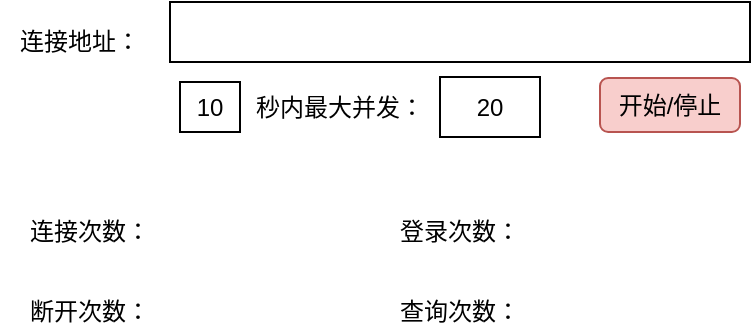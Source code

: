 <mxfile version="12.7.2" type="github">
  <diagram id="wsrk73H0j5NfRakvJbiw" name="Page-1">
    <mxGraphModel dx="782" dy="437" grid="1" gridSize="10" guides="1" tooltips="1" connect="1" arrows="1" fold="1" page="1" pageScale="1" pageWidth="827" pageHeight="1169" math="0" shadow="0">
      <root>
        <mxCell id="0" />
        <mxCell id="1" parent="0" />
        <mxCell id="TaYrUB9KjwVBMtWcSuq7-1" value="" style="rounded=1;whiteSpace=wrap;html=1;arcSize=0;" vertex="1" parent="1">
          <mxGeometry x="185" y="55" width="290" height="30" as="geometry" />
        </mxCell>
        <mxCell id="TaYrUB9KjwVBMtWcSuq7-2" value="连接地址：" style="text;html=1;strokeColor=none;fillColor=none;align=center;verticalAlign=middle;whiteSpace=wrap;rounded=0;" vertex="1" parent="1">
          <mxGeometry x="100" y="65" width="80" height="20" as="geometry" />
        </mxCell>
        <mxCell id="TaYrUB9KjwVBMtWcSuq7-3" value="连接次数：" style="text;html=1;strokeColor=none;fillColor=none;align=center;verticalAlign=middle;whiteSpace=wrap;rounded=0;" vertex="1" parent="1">
          <mxGeometry x="100" y="160" width="90" height="20" as="geometry" />
        </mxCell>
        <mxCell id="TaYrUB9KjwVBMtWcSuq7-4" value="登录次数：" style="text;html=1;strokeColor=none;fillColor=none;align=center;verticalAlign=middle;whiteSpace=wrap;rounded=0;" vertex="1" parent="1">
          <mxGeometry x="285" y="160" width="90" height="20" as="geometry" />
        </mxCell>
        <mxCell id="TaYrUB9KjwVBMtWcSuq7-5" value="断开次数：" style="text;html=1;strokeColor=none;fillColor=none;align=center;verticalAlign=middle;whiteSpace=wrap;rounded=0;" vertex="1" parent="1">
          <mxGeometry x="100" y="200" width="90" height="20" as="geometry" />
        </mxCell>
        <mxCell id="TaYrUB9KjwVBMtWcSuq7-6" value="查询次数：" style="text;html=1;strokeColor=none;fillColor=none;align=center;verticalAlign=middle;whiteSpace=wrap;rounded=0;" vertex="1" parent="1">
          <mxGeometry x="285" y="200" width="90" height="20" as="geometry" />
        </mxCell>
        <mxCell id="TaYrUB9KjwVBMtWcSuq7-7" value="秒内最大并发：" style="text;html=1;strokeColor=none;fillColor=none;align=center;verticalAlign=middle;whiteSpace=wrap;rounded=0;" vertex="1" parent="1">
          <mxGeometry x="220" y="97.5" width="100" height="20" as="geometry" />
        </mxCell>
        <mxCell id="TaYrUB9KjwVBMtWcSuq7-8" value="20" style="rounded=0;whiteSpace=wrap;html=1;" vertex="1" parent="1">
          <mxGeometry x="320" y="92.5" width="50" height="30" as="geometry" />
        </mxCell>
        <mxCell id="TaYrUB9KjwVBMtWcSuq7-11" value="10" style="rounded=0;whiteSpace=wrap;html=1;" vertex="1" parent="1">
          <mxGeometry x="190" y="95" width="30" height="25" as="geometry" />
        </mxCell>
        <mxCell id="TaYrUB9KjwVBMtWcSuq7-12" value="开始/停止" style="rounded=1;whiteSpace=wrap;html=1;fillColor=#f8cecc;strokeColor=#b85450;" vertex="1" parent="1">
          <mxGeometry x="400" y="93" width="70" height="27" as="geometry" />
        </mxCell>
      </root>
    </mxGraphModel>
  </diagram>
</mxfile>

